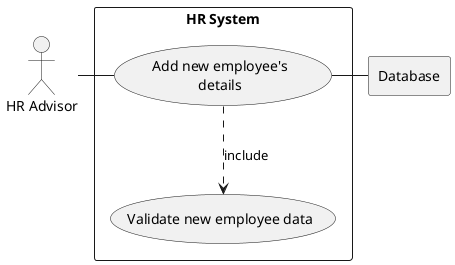 @startuml
actor HR as "HR Advisor"

rectangle Database

rectangle "HR System" {
    usecase UC5 as "Add new employee's
    details"

    usecase UCa as "Validate new employee data"

    HR - UC5
    UC5 ..> UCa : include
    UC5 - Database
}

@enduml
